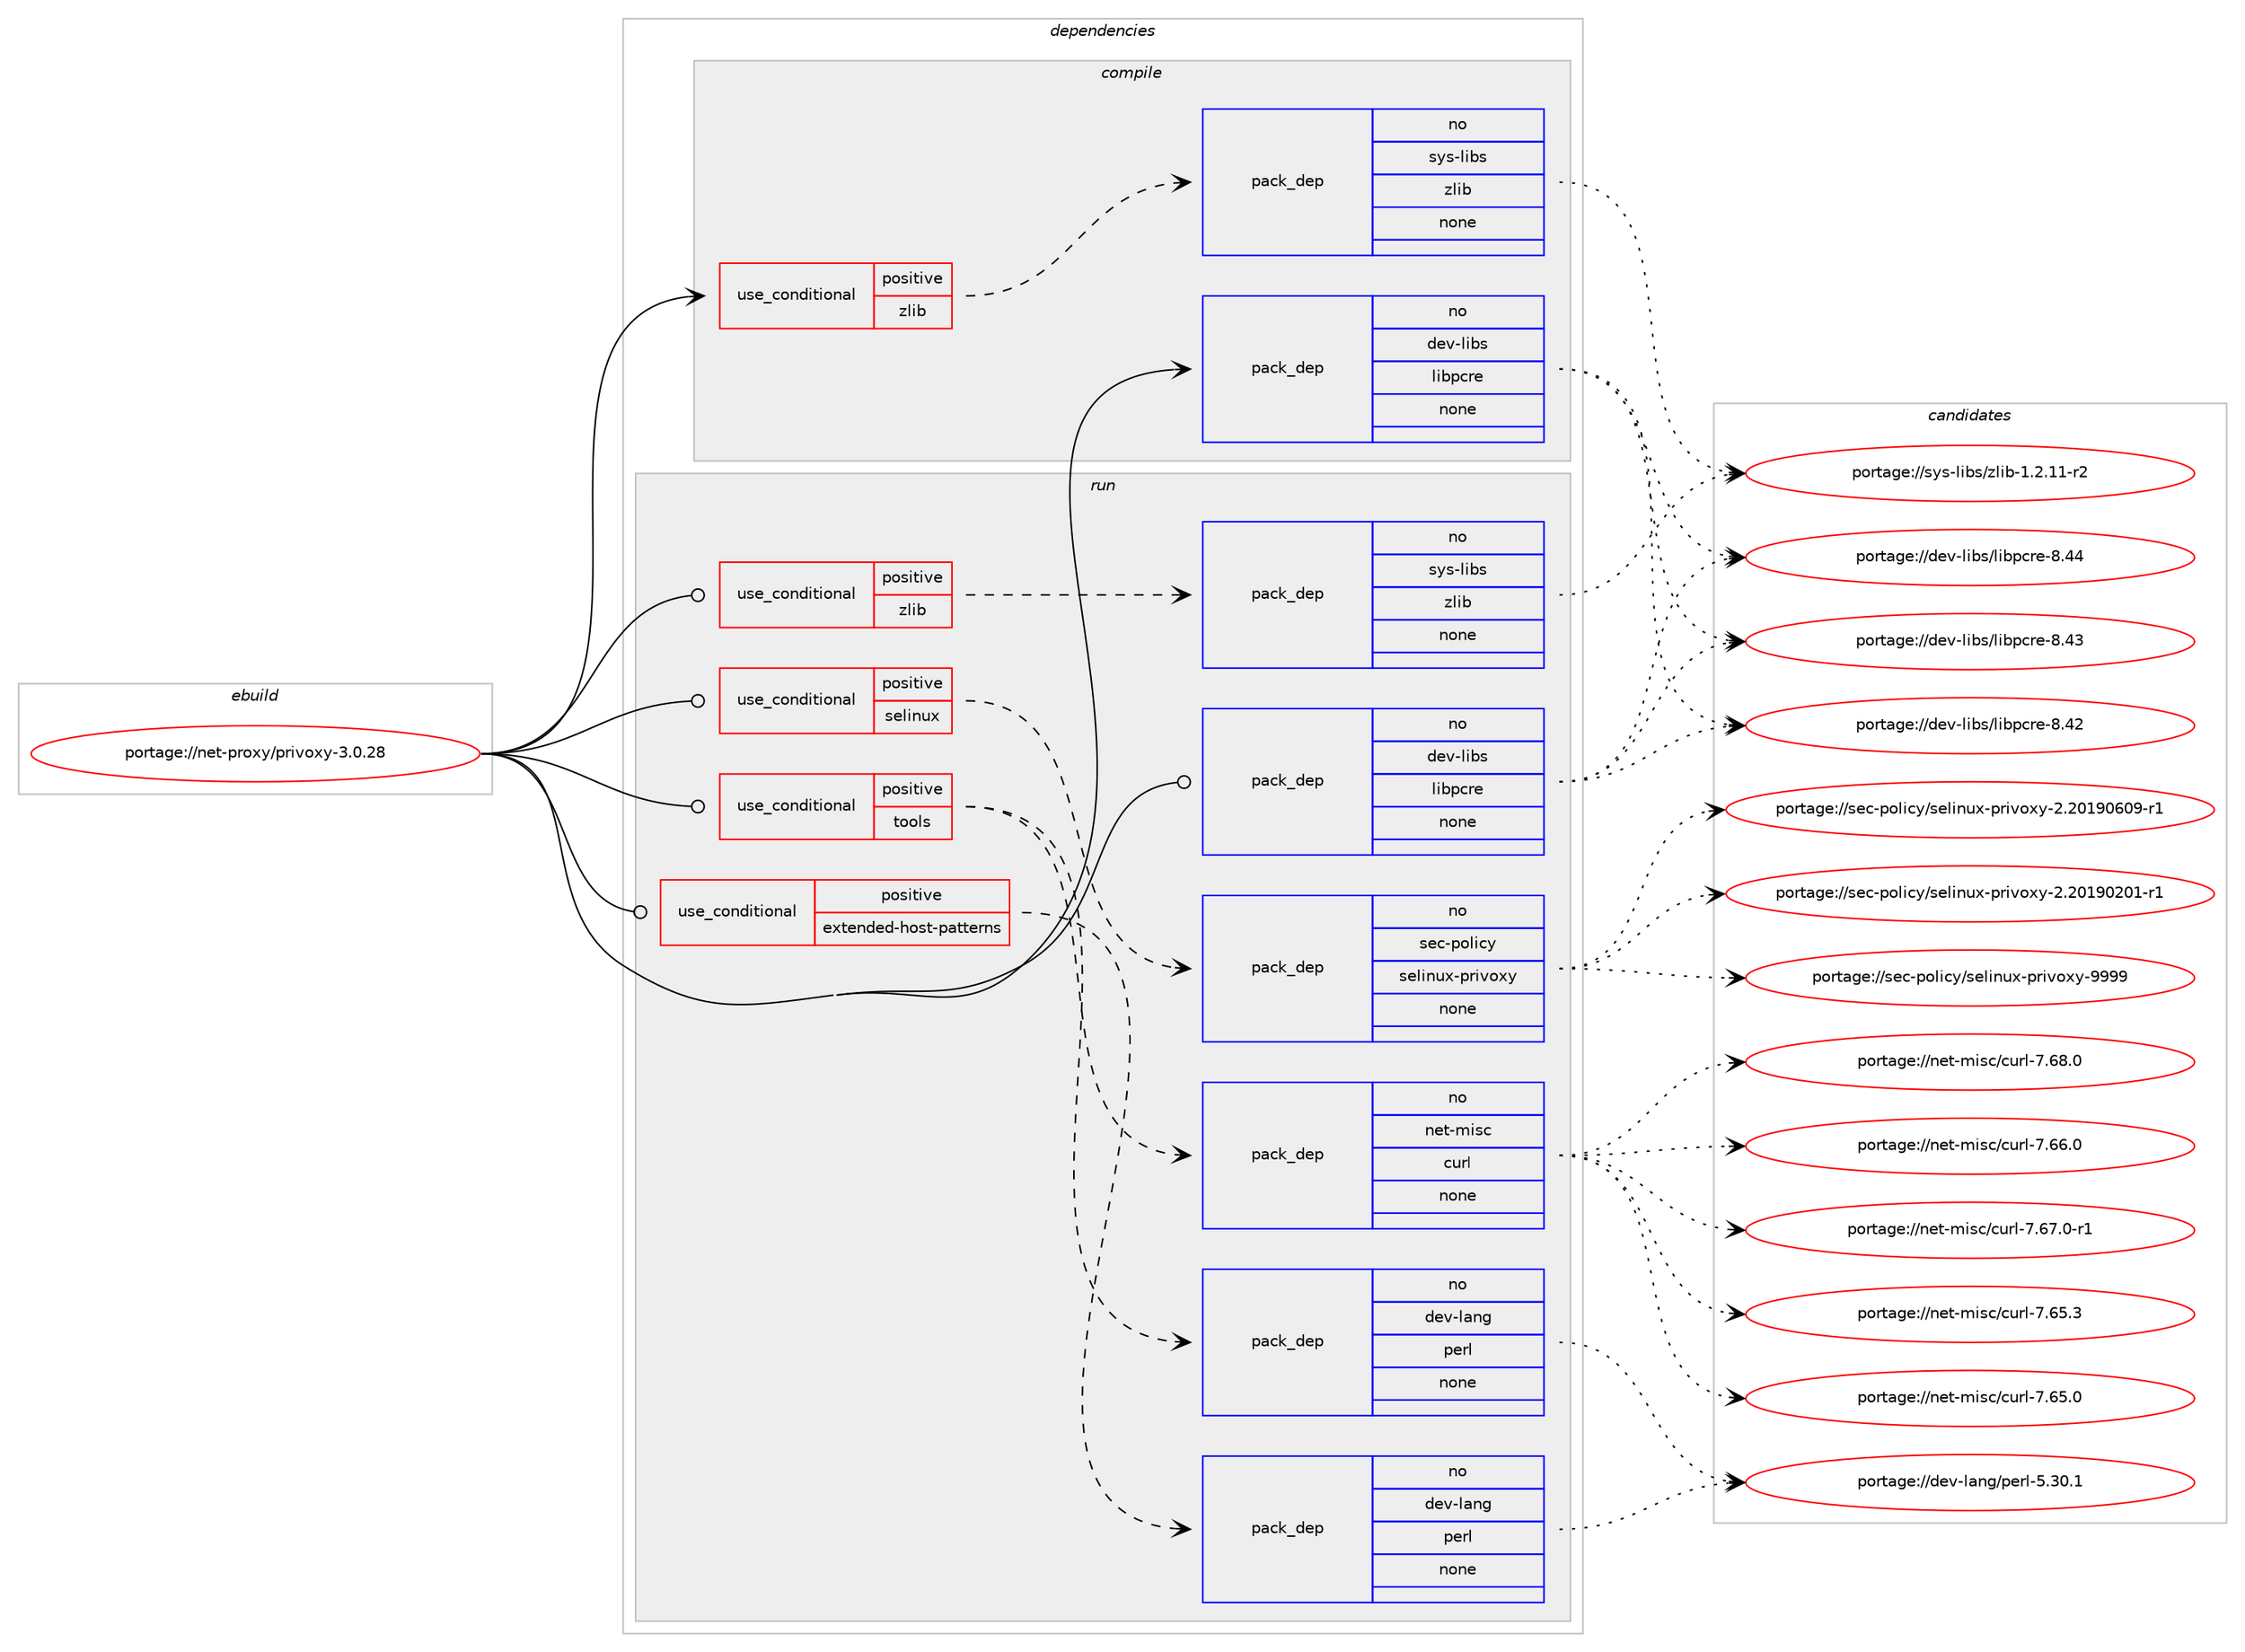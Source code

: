 digraph prolog {

# *************
# Graph options
# *************

newrank=true;
concentrate=true;
compound=true;
graph [rankdir=LR,fontname=Helvetica,fontsize=10,ranksep=1.5];#, ranksep=2.5, nodesep=0.2];
edge  [arrowhead=vee];
node  [fontname=Helvetica,fontsize=10];

# **********
# The ebuild
# **********

subgraph cluster_leftcol {
color=gray;
rank=same;
label=<<i>ebuild</i>>;
id [label="portage://net-proxy/privoxy-3.0.28", color=red, width=4, href="../net-proxy/privoxy-3.0.28.svg"];
}

# ****************
# The dependencies
# ****************

subgraph cluster_midcol {
color=gray;
label=<<i>dependencies</i>>;
subgraph cluster_compile {
fillcolor="#eeeeee";
style=filled;
label=<<i>compile</i>>;
subgraph cond14833 {
dependency73452 [label=<<TABLE BORDER="0" CELLBORDER="1" CELLSPACING="0" CELLPADDING="4"><TR><TD ROWSPAN="3" CELLPADDING="10">use_conditional</TD></TR><TR><TD>positive</TD></TR><TR><TD>zlib</TD></TR></TABLE>>, shape=none, color=red];
subgraph pack57147 {
dependency73453 [label=<<TABLE BORDER="0" CELLBORDER="1" CELLSPACING="0" CELLPADDING="4" WIDTH="220"><TR><TD ROWSPAN="6" CELLPADDING="30">pack_dep</TD></TR><TR><TD WIDTH="110">no</TD></TR><TR><TD>sys-libs</TD></TR><TR><TD>zlib</TD></TR><TR><TD>none</TD></TR><TR><TD></TD></TR></TABLE>>, shape=none, color=blue];
}
dependency73452:e -> dependency73453:w [weight=20,style="dashed",arrowhead="vee"];
}
id:e -> dependency73452:w [weight=20,style="solid",arrowhead="vee"];
subgraph pack57148 {
dependency73454 [label=<<TABLE BORDER="0" CELLBORDER="1" CELLSPACING="0" CELLPADDING="4" WIDTH="220"><TR><TD ROWSPAN="6" CELLPADDING="30">pack_dep</TD></TR><TR><TD WIDTH="110">no</TD></TR><TR><TD>dev-libs</TD></TR><TR><TD>libpcre</TD></TR><TR><TD>none</TD></TR><TR><TD></TD></TR></TABLE>>, shape=none, color=blue];
}
id:e -> dependency73454:w [weight=20,style="solid",arrowhead="vee"];
}
subgraph cluster_compileandrun {
fillcolor="#eeeeee";
style=filled;
label=<<i>compile and run</i>>;
}
subgraph cluster_run {
fillcolor="#eeeeee";
style=filled;
label=<<i>run</i>>;
subgraph cond14834 {
dependency73455 [label=<<TABLE BORDER="0" CELLBORDER="1" CELLSPACING="0" CELLPADDING="4"><TR><TD ROWSPAN="3" CELLPADDING="10">use_conditional</TD></TR><TR><TD>positive</TD></TR><TR><TD>extended-host-patterns</TD></TR></TABLE>>, shape=none, color=red];
subgraph pack57149 {
dependency73456 [label=<<TABLE BORDER="0" CELLBORDER="1" CELLSPACING="0" CELLPADDING="4" WIDTH="220"><TR><TD ROWSPAN="6" CELLPADDING="30">pack_dep</TD></TR><TR><TD WIDTH="110">no</TD></TR><TR><TD>dev-lang</TD></TR><TR><TD>perl</TD></TR><TR><TD>none</TD></TR><TR><TD></TD></TR></TABLE>>, shape=none, color=blue];
}
dependency73455:e -> dependency73456:w [weight=20,style="dashed",arrowhead="vee"];
}
id:e -> dependency73455:w [weight=20,style="solid",arrowhead="odot"];
subgraph cond14835 {
dependency73457 [label=<<TABLE BORDER="0" CELLBORDER="1" CELLSPACING="0" CELLPADDING="4"><TR><TD ROWSPAN="3" CELLPADDING="10">use_conditional</TD></TR><TR><TD>positive</TD></TR><TR><TD>selinux</TD></TR></TABLE>>, shape=none, color=red];
subgraph pack57150 {
dependency73458 [label=<<TABLE BORDER="0" CELLBORDER="1" CELLSPACING="0" CELLPADDING="4" WIDTH="220"><TR><TD ROWSPAN="6" CELLPADDING="30">pack_dep</TD></TR><TR><TD WIDTH="110">no</TD></TR><TR><TD>sec-policy</TD></TR><TR><TD>selinux-privoxy</TD></TR><TR><TD>none</TD></TR><TR><TD></TD></TR></TABLE>>, shape=none, color=blue];
}
dependency73457:e -> dependency73458:w [weight=20,style="dashed",arrowhead="vee"];
}
id:e -> dependency73457:w [weight=20,style="solid",arrowhead="odot"];
subgraph cond14836 {
dependency73459 [label=<<TABLE BORDER="0" CELLBORDER="1" CELLSPACING="0" CELLPADDING="4"><TR><TD ROWSPAN="3" CELLPADDING="10">use_conditional</TD></TR><TR><TD>positive</TD></TR><TR><TD>tools</TD></TR></TABLE>>, shape=none, color=red];
subgraph pack57151 {
dependency73460 [label=<<TABLE BORDER="0" CELLBORDER="1" CELLSPACING="0" CELLPADDING="4" WIDTH="220"><TR><TD ROWSPAN="6" CELLPADDING="30">pack_dep</TD></TR><TR><TD WIDTH="110">no</TD></TR><TR><TD>net-misc</TD></TR><TR><TD>curl</TD></TR><TR><TD>none</TD></TR><TR><TD></TD></TR></TABLE>>, shape=none, color=blue];
}
dependency73459:e -> dependency73460:w [weight=20,style="dashed",arrowhead="vee"];
subgraph pack57152 {
dependency73461 [label=<<TABLE BORDER="0" CELLBORDER="1" CELLSPACING="0" CELLPADDING="4" WIDTH="220"><TR><TD ROWSPAN="6" CELLPADDING="30">pack_dep</TD></TR><TR><TD WIDTH="110">no</TD></TR><TR><TD>dev-lang</TD></TR><TR><TD>perl</TD></TR><TR><TD>none</TD></TR><TR><TD></TD></TR></TABLE>>, shape=none, color=blue];
}
dependency73459:e -> dependency73461:w [weight=20,style="dashed",arrowhead="vee"];
}
id:e -> dependency73459:w [weight=20,style="solid",arrowhead="odot"];
subgraph cond14837 {
dependency73462 [label=<<TABLE BORDER="0" CELLBORDER="1" CELLSPACING="0" CELLPADDING="4"><TR><TD ROWSPAN="3" CELLPADDING="10">use_conditional</TD></TR><TR><TD>positive</TD></TR><TR><TD>zlib</TD></TR></TABLE>>, shape=none, color=red];
subgraph pack57153 {
dependency73463 [label=<<TABLE BORDER="0" CELLBORDER="1" CELLSPACING="0" CELLPADDING="4" WIDTH="220"><TR><TD ROWSPAN="6" CELLPADDING="30">pack_dep</TD></TR><TR><TD WIDTH="110">no</TD></TR><TR><TD>sys-libs</TD></TR><TR><TD>zlib</TD></TR><TR><TD>none</TD></TR><TR><TD></TD></TR></TABLE>>, shape=none, color=blue];
}
dependency73462:e -> dependency73463:w [weight=20,style="dashed",arrowhead="vee"];
}
id:e -> dependency73462:w [weight=20,style="solid",arrowhead="odot"];
subgraph pack57154 {
dependency73464 [label=<<TABLE BORDER="0" CELLBORDER="1" CELLSPACING="0" CELLPADDING="4" WIDTH="220"><TR><TD ROWSPAN="6" CELLPADDING="30">pack_dep</TD></TR><TR><TD WIDTH="110">no</TD></TR><TR><TD>dev-libs</TD></TR><TR><TD>libpcre</TD></TR><TR><TD>none</TD></TR><TR><TD></TD></TR></TABLE>>, shape=none, color=blue];
}
id:e -> dependency73464:w [weight=20,style="solid",arrowhead="odot"];
}
}

# **************
# The candidates
# **************

subgraph cluster_choices {
rank=same;
color=gray;
label=<<i>candidates</i>>;

subgraph choice57147 {
color=black;
nodesep=1;
choice11512111545108105981154712210810598454946504649494511450 [label="portage://sys-libs/zlib-1.2.11-r2", color=red, width=4,href="../sys-libs/zlib-1.2.11-r2.svg"];
dependency73453:e -> choice11512111545108105981154712210810598454946504649494511450:w [style=dotted,weight="100"];
}
subgraph choice57148 {
color=black;
nodesep=1;
choice10010111845108105981154710810598112991141014556465252 [label="portage://dev-libs/libpcre-8.44", color=red, width=4,href="../dev-libs/libpcre-8.44.svg"];
choice10010111845108105981154710810598112991141014556465251 [label="portage://dev-libs/libpcre-8.43", color=red, width=4,href="../dev-libs/libpcre-8.43.svg"];
choice10010111845108105981154710810598112991141014556465250 [label="portage://dev-libs/libpcre-8.42", color=red, width=4,href="../dev-libs/libpcre-8.42.svg"];
dependency73454:e -> choice10010111845108105981154710810598112991141014556465252:w [style=dotted,weight="100"];
dependency73454:e -> choice10010111845108105981154710810598112991141014556465251:w [style=dotted,weight="100"];
dependency73454:e -> choice10010111845108105981154710810598112991141014556465250:w [style=dotted,weight="100"];
}
subgraph choice57149 {
color=black;
nodesep=1;
choice10010111845108971101034711210111410845534651484649 [label="portage://dev-lang/perl-5.30.1", color=red, width=4,href="../dev-lang/perl-5.30.1.svg"];
dependency73456:e -> choice10010111845108971101034711210111410845534651484649:w [style=dotted,weight="100"];
}
subgraph choice57150 {
color=black;
nodesep=1;
choice11510199451121111081059912147115101108105110117120451121141051181111201214557575757 [label="portage://sec-policy/selinux-privoxy-9999", color=red, width=4,href="../sec-policy/selinux-privoxy-9999.svg"];
choice115101994511211110810599121471151011081051101171204511211410511811112012145504650484957485448574511449 [label="portage://sec-policy/selinux-privoxy-2.20190609-r1", color=red, width=4,href="../sec-policy/selinux-privoxy-2.20190609-r1.svg"];
choice115101994511211110810599121471151011081051101171204511211410511811112012145504650484957485048494511449 [label="portage://sec-policy/selinux-privoxy-2.20190201-r1", color=red, width=4,href="../sec-policy/selinux-privoxy-2.20190201-r1.svg"];
dependency73458:e -> choice11510199451121111081059912147115101108105110117120451121141051181111201214557575757:w [style=dotted,weight="100"];
dependency73458:e -> choice115101994511211110810599121471151011081051101171204511211410511811112012145504650484957485448574511449:w [style=dotted,weight="100"];
dependency73458:e -> choice115101994511211110810599121471151011081051101171204511211410511811112012145504650484957485048494511449:w [style=dotted,weight="100"];
}
subgraph choice57151 {
color=black;
nodesep=1;
choice1101011164510910511599479911711410845554654564648 [label="portage://net-misc/curl-7.68.0", color=red, width=4,href="../net-misc/curl-7.68.0.svg"];
choice11010111645109105115994799117114108455546545546484511449 [label="portage://net-misc/curl-7.67.0-r1", color=red, width=4,href="../net-misc/curl-7.67.0-r1.svg"];
choice1101011164510910511599479911711410845554654544648 [label="portage://net-misc/curl-7.66.0", color=red, width=4,href="../net-misc/curl-7.66.0.svg"];
choice1101011164510910511599479911711410845554654534651 [label="portage://net-misc/curl-7.65.3", color=red, width=4,href="../net-misc/curl-7.65.3.svg"];
choice1101011164510910511599479911711410845554654534648 [label="portage://net-misc/curl-7.65.0", color=red, width=4,href="../net-misc/curl-7.65.0.svg"];
dependency73460:e -> choice1101011164510910511599479911711410845554654564648:w [style=dotted,weight="100"];
dependency73460:e -> choice11010111645109105115994799117114108455546545546484511449:w [style=dotted,weight="100"];
dependency73460:e -> choice1101011164510910511599479911711410845554654544648:w [style=dotted,weight="100"];
dependency73460:e -> choice1101011164510910511599479911711410845554654534651:w [style=dotted,weight="100"];
dependency73460:e -> choice1101011164510910511599479911711410845554654534648:w [style=dotted,weight="100"];
}
subgraph choice57152 {
color=black;
nodesep=1;
choice10010111845108971101034711210111410845534651484649 [label="portage://dev-lang/perl-5.30.1", color=red, width=4,href="../dev-lang/perl-5.30.1.svg"];
dependency73461:e -> choice10010111845108971101034711210111410845534651484649:w [style=dotted,weight="100"];
}
subgraph choice57153 {
color=black;
nodesep=1;
choice11512111545108105981154712210810598454946504649494511450 [label="portage://sys-libs/zlib-1.2.11-r2", color=red, width=4,href="../sys-libs/zlib-1.2.11-r2.svg"];
dependency73463:e -> choice11512111545108105981154712210810598454946504649494511450:w [style=dotted,weight="100"];
}
subgraph choice57154 {
color=black;
nodesep=1;
choice10010111845108105981154710810598112991141014556465252 [label="portage://dev-libs/libpcre-8.44", color=red, width=4,href="../dev-libs/libpcre-8.44.svg"];
choice10010111845108105981154710810598112991141014556465251 [label="portage://dev-libs/libpcre-8.43", color=red, width=4,href="../dev-libs/libpcre-8.43.svg"];
choice10010111845108105981154710810598112991141014556465250 [label="portage://dev-libs/libpcre-8.42", color=red, width=4,href="../dev-libs/libpcre-8.42.svg"];
dependency73464:e -> choice10010111845108105981154710810598112991141014556465252:w [style=dotted,weight="100"];
dependency73464:e -> choice10010111845108105981154710810598112991141014556465251:w [style=dotted,weight="100"];
dependency73464:e -> choice10010111845108105981154710810598112991141014556465250:w [style=dotted,weight="100"];
}
}

}
